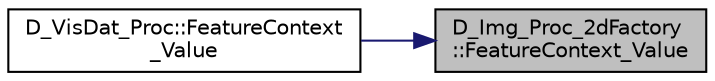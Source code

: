 digraph "D_Img_Proc_2dFactory::FeatureContext_Value"
{
 // LATEX_PDF_SIZE
  edge [fontname="Helvetica",fontsize="10",labelfontname="Helvetica",labelfontsize="10"];
  node [fontname="Helvetica",fontsize="10",shape=record];
  rankdir="RL";
  Node1 [label="D_Img_Proc_2dFactory\l::FeatureContext_Value",height=0.2,width=0.4,color="black", fillcolor="grey75", style="filled", fontcolor="black",tooltip=" "];
  Node1 -> Node2 [dir="back",color="midnightblue",fontsize="10",style="solid",fontname="Helvetica"];
  Node2 [label="D_VisDat_Proc::FeatureContext\l_Value",height=0.2,width=0.4,color="black", fillcolor="white", style="filled",URL="$class_d___vis_dat___proc.html#a0f97a5e04ca3f7b8d23f67cd86128398",tooltip=" "];
}
